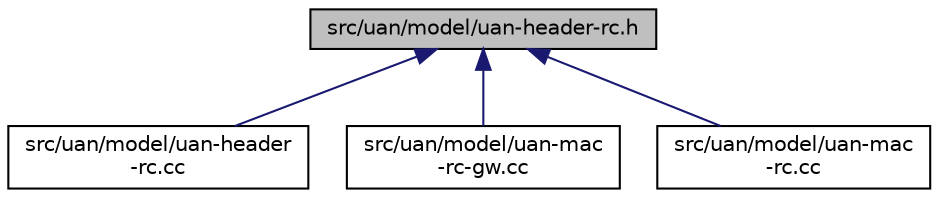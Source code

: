 digraph "src/uan/model/uan-header-rc.h"
{
 // LATEX_PDF_SIZE
  edge [fontname="Helvetica",fontsize="10",labelfontname="Helvetica",labelfontsize="10"];
  node [fontname="Helvetica",fontsize="10",shape=record];
  Node1 [label="src/uan/model/uan-header-rc.h",height=0.2,width=0.4,color="black", fillcolor="grey75", style="filled", fontcolor="black",tooltip=" "];
  Node1 -> Node2 [dir="back",color="midnightblue",fontsize="10",style="solid",fontname="Helvetica"];
  Node2 [label="src/uan/model/uan-header\l-rc.cc",height=0.2,width=0.4,color="black", fillcolor="white", style="filled",URL="$uan-header-rc_8cc.html",tooltip=" "];
  Node1 -> Node3 [dir="back",color="midnightblue",fontsize="10",style="solid",fontname="Helvetica"];
  Node3 [label="src/uan/model/uan-mac\l-rc-gw.cc",height=0.2,width=0.4,color="black", fillcolor="white", style="filled",URL="$uan-mac-rc-gw_8cc.html",tooltip=" "];
  Node1 -> Node4 [dir="back",color="midnightblue",fontsize="10",style="solid",fontname="Helvetica"];
  Node4 [label="src/uan/model/uan-mac\l-rc.cc",height=0.2,width=0.4,color="black", fillcolor="white", style="filled",URL="$uan-mac-rc_8cc.html",tooltip=" "];
}

